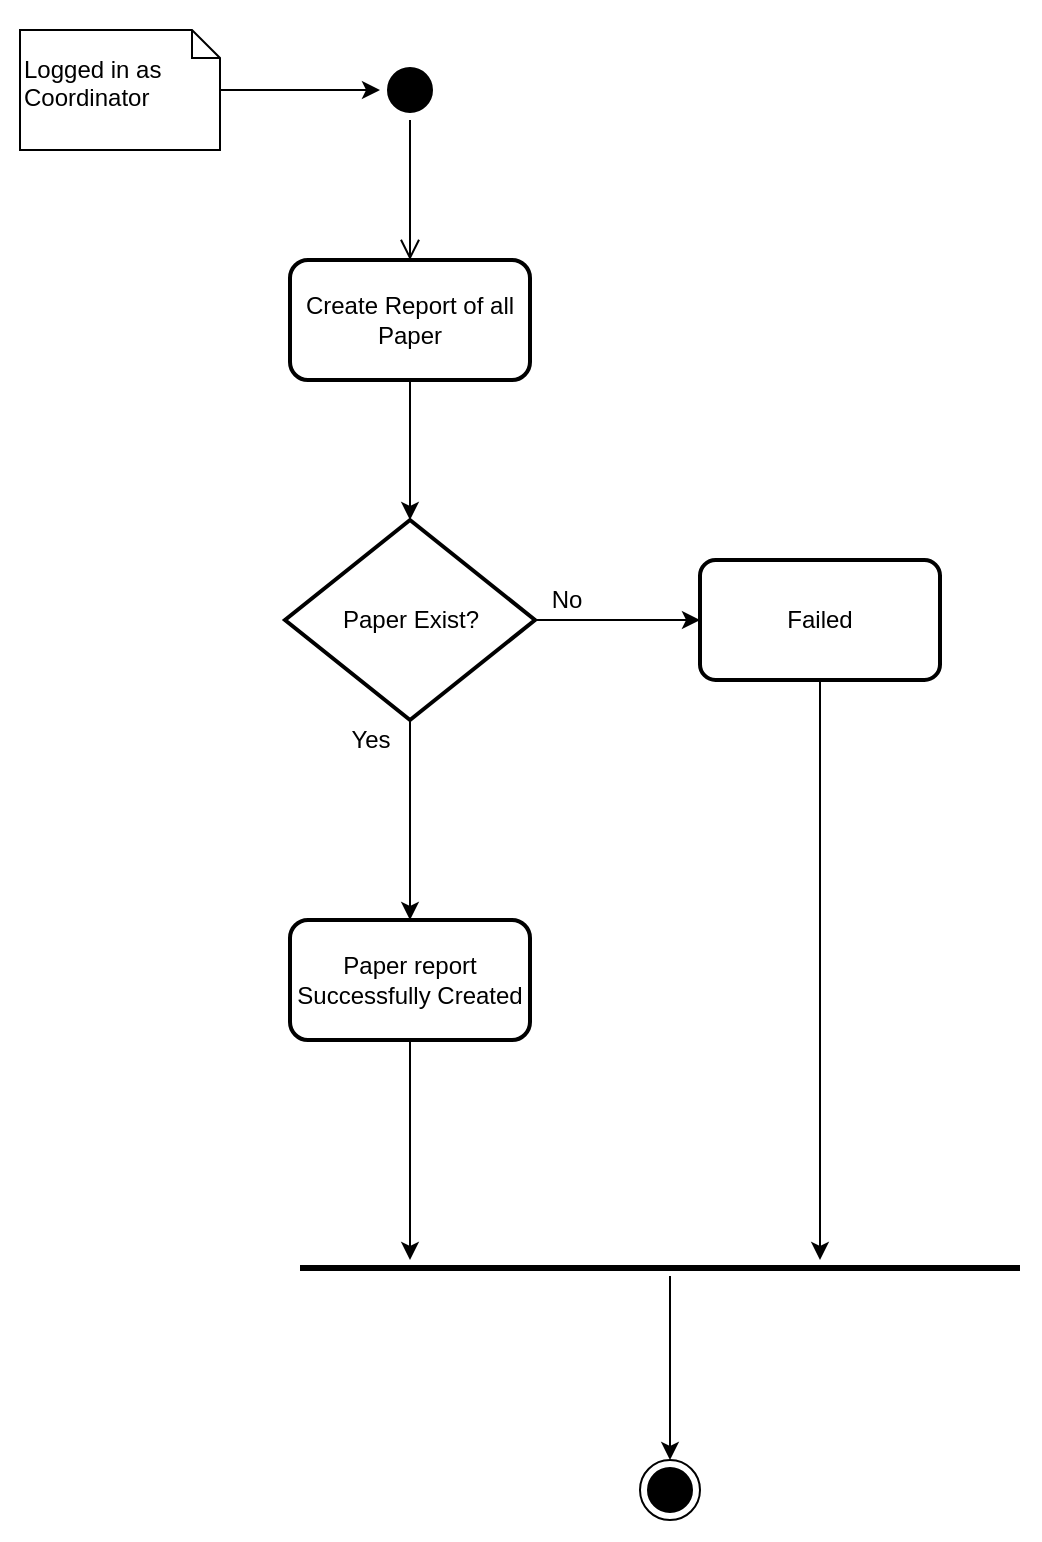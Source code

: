 <mxfile version="13.8.0" type="device"><diagram id="wB83s3je2d96X1rXHXDS" name="Page-1"><mxGraphModel dx="1422" dy="800" grid="1" gridSize="10" guides="1" tooltips="1" connect="1" arrows="1" fold="1" page="1" pageScale="1" pageWidth="850" pageHeight="1100" math="0" shadow="0"><root><mxCell id="0"/><mxCell id="1" parent="0"/><mxCell id="TjredMYHHekp9CUHc3m_-21" value="" style="rounded=0;whiteSpace=wrap;html=1;strokeWidth=3;strokeColor=none;" vertex="1" parent="1"><mxGeometry x="200" y="30" width="520" height="770" as="geometry"/></mxCell><mxCell id="TjredMYHHekp9CUHc3m_-1" value="" style="ellipse;html=1;shape=startState;fillColor=#000000;" vertex="1" parent="1"><mxGeometry x="390" y="60" width="30" height="30" as="geometry"/></mxCell><mxCell id="TjredMYHHekp9CUHc3m_-2" value="" style="edgeStyle=orthogonalEdgeStyle;html=1;verticalAlign=bottom;endArrow=open;endSize=8;" edge="1" source="TjredMYHHekp9CUHc3m_-1" parent="1" target="TjredMYHHekp9CUHc3m_-5"><mxGeometry relative="1" as="geometry"><mxPoint x="405" y="150" as="targetPoint"/></mxGeometry></mxCell><mxCell id="TjredMYHHekp9CUHc3m_-4" value="" style="edgeStyle=orthogonalEdgeStyle;rounded=0;orthogonalLoop=1;jettySize=auto;html=1;strokeColor=#000000;" edge="1" parent="1" source="TjredMYHHekp9CUHc3m_-3" target="TjredMYHHekp9CUHc3m_-1"><mxGeometry relative="1" as="geometry"/></mxCell><mxCell id="TjredMYHHekp9CUHc3m_-3" value="&lt;p&gt;Logged in as Coordinator&lt;/p&gt;" style="shape=note;whiteSpace=wrap;html=1;size=14;verticalAlign=top;align=left;spacingTop=-6;strokeColor=#000000;" vertex="1" parent="1"><mxGeometry x="210" y="45" width="100" height="60" as="geometry"/></mxCell><mxCell id="TjredMYHHekp9CUHc3m_-7" value="" style="edgeStyle=orthogonalEdgeStyle;rounded=0;orthogonalLoop=1;jettySize=auto;html=1;strokeColor=#000000;" edge="1" parent="1" source="TjredMYHHekp9CUHc3m_-5" target="TjredMYHHekp9CUHc3m_-6"><mxGeometry relative="1" as="geometry"/></mxCell><mxCell id="TjredMYHHekp9CUHc3m_-5" value="Create Report of all Paper" style="rounded=1;whiteSpace=wrap;html=1;strokeColor=#000000;strokeWidth=2;" vertex="1" parent="1"><mxGeometry x="345" y="160" width="120" height="60" as="geometry"/></mxCell><mxCell id="TjredMYHHekp9CUHc3m_-9" value="" style="edgeStyle=orthogonalEdgeStyle;rounded=0;orthogonalLoop=1;jettySize=auto;html=1;strokeColor=#000000;" edge="1" parent="1" source="TjredMYHHekp9CUHc3m_-6" target="TjredMYHHekp9CUHc3m_-8"><mxGeometry relative="1" as="geometry"/></mxCell><mxCell id="TjredMYHHekp9CUHc3m_-11" value="" style="edgeStyle=orthogonalEdgeStyle;rounded=0;orthogonalLoop=1;jettySize=auto;html=1;strokeColor=#000000;" edge="1" parent="1" source="TjredMYHHekp9CUHc3m_-6" target="TjredMYHHekp9CUHc3m_-10"><mxGeometry relative="1" as="geometry"/></mxCell><mxCell id="TjredMYHHekp9CUHc3m_-6" value="Paper Exist?" style="rhombus;whiteSpace=wrap;html=1;rounded=1;strokeWidth=2;arcSize=0;" vertex="1" parent="1"><mxGeometry x="342.5" y="290" width="125" height="100" as="geometry"/></mxCell><mxCell id="TjredMYHHekp9CUHc3m_-17" value="" style="edgeStyle=orthogonalEdgeStyle;rounded=0;orthogonalLoop=1;jettySize=auto;html=1;strokeColor=#000000;" edge="1" parent="1" source="TjredMYHHekp9CUHc3m_-8" target="TjredMYHHekp9CUHc3m_-14"><mxGeometry relative="1" as="geometry"><Array as="points"><mxPoint x="405" y="630"/><mxPoint x="405" y="630"/></Array></mxGeometry></mxCell><mxCell id="TjredMYHHekp9CUHc3m_-8" value="Paper report Successfully Created" style="whiteSpace=wrap;html=1;rounded=1;strokeWidth=2;arcSize=15;" vertex="1" parent="1"><mxGeometry x="345" y="490" width="120" height="60" as="geometry"/></mxCell><mxCell id="TjredMYHHekp9CUHc3m_-16" value="" style="edgeStyle=orthogonalEdgeStyle;rounded=0;orthogonalLoop=1;jettySize=auto;html=1;strokeColor=#000000;" edge="1" parent="1" source="TjredMYHHekp9CUHc3m_-10" target="TjredMYHHekp9CUHc3m_-14"><mxGeometry relative="1" as="geometry"><mxPoint x="610" y="450" as="targetPoint"/><Array as="points"><mxPoint x="610" y="600"/><mxPoint x="610" y="600"/></Array></mxGeometry></mxCell><mxCell id="TjredMYHHekp9CUHc3m_-10" value="Failed" style="whiteSpace=wrap;html=1;rounded=1;strokeWidth=2;arcSize=13;" vertex="1" parent="1"><mxGeometry x="550" y="310" width="120" height="60" as="geometry"/></mxCell><mxCell id="TjredMYHHekp9CUHc3m_-12" value="Yes" style="text;html=1;align=center;verticalAlign=middle;resizable=0;points=[];autosize=1;" vertex="1" parent="1"><mxGeometry x="365" y="390" width="40" height="20" as="geometry"/></mxCell><mxCell id="TjredMYHHekp9CUHc3m_-13" value="No" style="text;html=1;align=center;verticalAlign=middle;resizable=0;points=[];autosize=1;" vertex="1" parent="1"><mxGeometry x="467.5" y="320" width="30" height="20" as="geometry"/></mxCell><mxCell id="TjredMYHHekp9CUHc3m_-19" value="" style="edgeStyle=orthogonalEdgeStyle;rounded=0;orthogonalLoop=1;jettySize=auto;html=1;strokeColor=#000000;" edge="1" parent="1" source="TjredMYHHekp9CUHc3m_-14" target="TjredMYHHekp9CUHc3m_-20"><mxGeometry relative="1" as="geometry"><mxPoint x="150" y="664" as="targetPoint"/><Array as="points"><mxPoint x="535" y="680"/><mxPoint x="535" y="680"/></Array></mxGeometry></mxCell><mxCell id="TjredMYHHekp9CUHc3m_-14" value="" style="line;strokeWidth=3;fillColor=none;align=left;verticalAlign=middle;spacingTop=-1;spacingLeft=3;spacingRight=3;rotatable=0;labelPosition=right;points=[];portConstraint=eastwest;" vertex="1" parent="1"><mxGeometry x="350" y="660" width="360" height="8" as="geometry"/></mxCell><mxCell id="TjredMYHHekp9CUHc3m_-20" value="" style="ellipse;html=1;shape=endState;fillColor=#000000;" vertex="1" parent="1"><mxGeometry x="520" y="760" width="30" height="30" as="geometry"/></mxCell></root></mxGraphModel></diagram></mxfile>